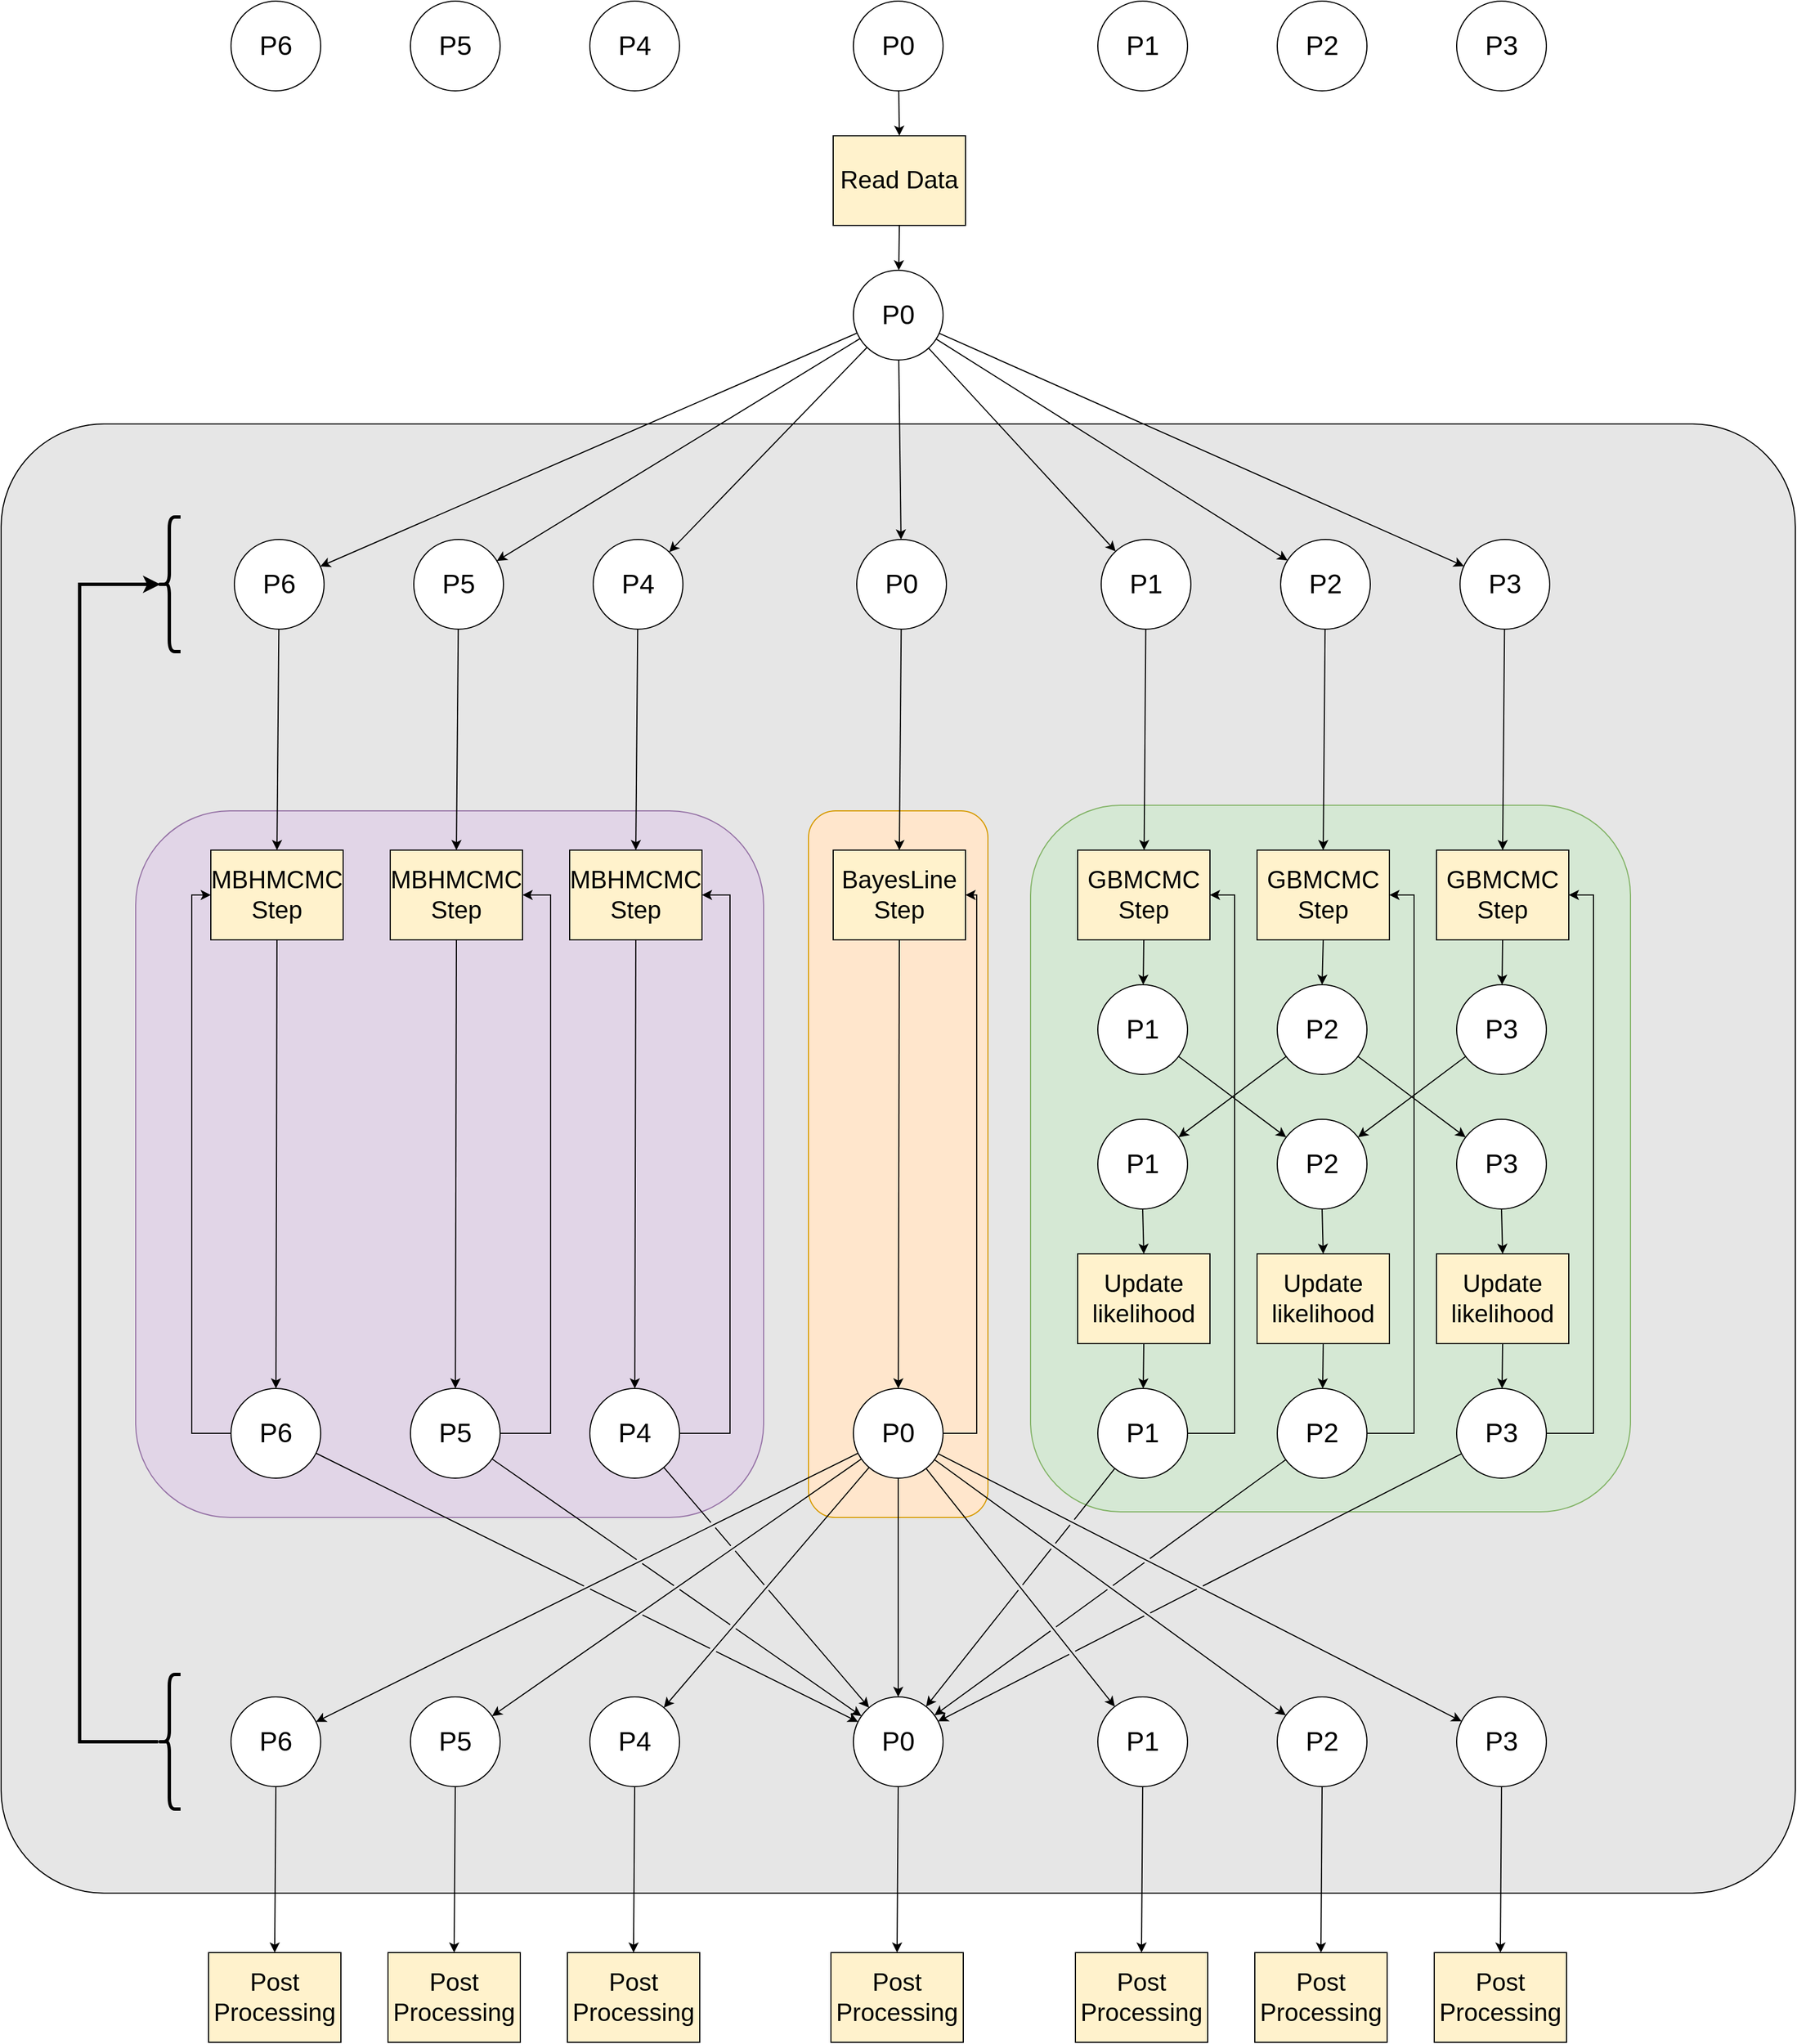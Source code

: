 <mxfile version="14.3.0" type="github">
  <diagram id="ocjEKwFpsV1IeR2hr5S3" name="Page-1">
    <mxGraphModel dx="3707" dy="2530" grid="1" gridSize="10" guides="1" tooltips="1" connect="1" arrows="1" fold="1" page="1" pageScale="1" pageWidth="850" pageHeight="1100" math="0" shadow="0">
      <root>
        <mxCell id="0" />
        <mxCell id="1" parent="0" />
        <mxCell id="KKFM_KyTwlKslKXIKcW2-42" value="" style="rounded=1;whiteSpace=wrap;html=1;strokeColor=#000000;fillColor=#E6E6E6;arcSize=7;" parent="1" vertex="1">
          <mxGeometry x="-800" y="-633" width="1600" height="1310" as="geometry" />
        </mxCell>
        <mxCell id="KKFM_KyTwlKslKXIKcW2-12" value="" style="rounded=1;whiteSpace=wrap;html=1;strokeColor=#d79b00;fontSize=14;fillColor=#ffe6cc;" parent="1" vertex="1">
          <mxGeometry x="-80" y="-288" width="160" height="630" as="geometry" />
        </mxCell>
        <mxCell id="9TntlFMedyVJn60BAklY-58" value="" style="rounded=1;whiteSpace=wrap;html=1;strokeColor=#9673a6;fontSize=14;fillColor=#e1d5e7;" parent="1" vertex="1">
          <mxGeometry x="-680" y="-288" width="560" height="630" as="geometry" />
        </mxCell>
        <mxCell id="fXf3r-uobzJEQX9jouKG-5" value="P0" style="ellipse;whiteSpace=wrap;html=1;fontSize=24;" parent="1" vertex="1">
          <mxGeometry x="-40" y="-770" width="80" height="80" as="geometry" />
        </mxCell>
        <mxCell id="fXf3r-uobzJEQX9jouKG-9" value="P0" style="ellipse;whiteSpace=wrap;html=1;fontSize=24;" parent="1" vertex="1">
          <mxGeometry x="-37" y="-530" width="80" height="80" as="geometry" />
        </mxCell>
        <mxCell id="fXf3r-uobzJEQX9jouKG-16" value="" style="endArrow=classic;html=1;fontSize=24;" parent="1" source="fXf3r-uobzJEQX9jouKG-5" target="fXf3r-uobzJEQX9jouKG-10" edge="1">
          <mxGeometry width="50" height="50" relative="1" as="geometry">
            <mxPoint x="-37" y="-570" as="sourcePoint" />
            <mxPoint x="-27" y="-360" as="targetPoint" />
          </mxGeometry>
        </mxCell>
        <mxCell id="fXf3r-uobzJEQX9jouKG-17" value="" style="endArrow=classic;html=1;fontSize=24;" parent="1" source="fXf3r-uobzJEQX9jouKG-5" target="fXf3r-uobzJEQX9jouKG-11" edge="1">
          <mxGeometry width="50" height="50" relative="1" as="geometry">
            <mxPoint x="-37" y="-570" as="sourcePoint" />
            <mxPoint x="73" y="-370" as="targetPoint" />
          </mxGeometry>
        </mxCell>
        <mxCell id="fXf3r-uobzJEQX9jouKG-19" value="" style="endArrow=classic;html=1;fontSize=24;" parent="1" source="fXf3r-uobzJEQX9jouKG-5" target="fXf3r-uobzJEQX9jouKG-12" edge="1">
          <mxGeometry width="50" height="50" relative="1" as="geometry">
            <mxPoint x="-8.716" y="-571.716" as="sourcePoint" />
            <mxPoint x="333" y="-430" as="targetPoint" />
          </mxGeometry>
        </mxCell>
        <mxCell id="fXf3r-uobzJEQX9jouKG-21" value="" style="endArrow=classic;html=1;fontSize=24;" parent="1" source="fXf3r-uobzJEQX9jouKG-5" target="fXf3r-uobzJEQX9jouKG-9" edge="1">
          <mxGeometry width="50" height="50" relative="1" as="geometry">
            <mxPoint x="83" y="-570" as="sourcePoint" />
            <mxPoint x="3" y="-490" as="targetPoint" />
          </mxGeometry>
        </mxCell>
        <mxCell id="fXf3r-uobzJEQX9jouKG-22" value="BayesLine Step" style="rounded=0;whiteSpace=wrap;html=1;fontSize=22;fillColor=#fff2cc;" parent="1" vertex="1">
          <mxGeometry x="-58" y="-253" width="118" height="80" as="geometry" />
        </mxCell>
        <mxCell id="fXf3r-uobzJEQX9jouKG-26" value="P3" style="ellipse;whiteSpace=wrap;html=1;fontSize=24;" parent="1" vertex="1">
          <mxGeometry x="498" y="-1010" width="80" height="80" as="geometry" />
        </mxCell>
        <mxCell id="fXf3r-uobzJEQX9jouKG-27" value="P2" style="ellipse;whiteSpace=wrap;html=1;fontSize=24;" parent="1" vertex="1">
          <mxGeometry x="338" y="-1010" width="80" height="80" as="geometry" />
        </mxCell>
        <mxCell id="fXf3r-uobzJEQX9jouKG-28" value="&lt;font style=&quot;font-size: 24px&quot;&gt;P1&lt;/font&gt;" style="ellipse;whiteSpace=wrap;html=1;fontSize=24;" parent="1" vertex="1">
          <mxGeometry x="178" y="-1010" width="80" height="80" as="geometry" />
        </mxCell>
        <mxCell id="fXf3r-uobzJEQX9jouKG-29" value="&lt;font style=&quot;font-size: 24px&quot;&gt;P0&lt;/font&gt;" style="ellipse;whiteSpace=wrap;html=1;fontSize=24;" parent="1" vertex="1">
          <mxGeometry x="-40" y="-1010" width="80" height="80" as="geometry" />
        </mxCell>
        <mxCell id="fXf3r-uobzJEQX9jouKG-30" value="Read Data" style="rounded=0;whiteSpace=wrap;html=1;fontSize=22;fillColor=#fff2cc;" parent="1" vertex="1">
          <mxGeometry x="-58" y="-890" width="118" height="80" as="geometry" />
        </mxCell>
        <mxCell id="fXf3r-uobzJEQX9jouKG-31" value="" style="endArrow=classic;html=1;entryX=0.5;entryY=0;entryDx=0;entryDy=0;fontSize=24;" parent="1" source="fXf3r-uobzJEQX9jouKG-29" target="fXf3r-uobzJEQX9jouKG-30" edge="1">
          <mxGeometry width="50" height="50" relative="1" as="geometry">
            <mxPoint x="260" y="-540" as="sourcePoint" />
            <mxPoint x="310" y="-590" as="targetPoint" />
          </mxGeometry>
        </mxCell>
        <mxCell id="fXf3r-uobzJEQX9jouKG-32" value="" style="endArrow=classic;html=1;exitX=0.5;exitY=1;exitDx=0;exitDy=0;fontSize=24;" parent="1" source="fXf3r-uobzJEQX9jouKG-30" target="fXf3r-uobzJEQX9jouKG-5" edge="1">
          <mxGeometry width="50" height="50" relative="1" as="geometry">
            <mxPoint x="260" y="-540" as="sourcePoint" />
            <mxPoint x="310" y="-590" as="targetPoint" />
          </mxGeometry>
        </mxCell>
        <mxCell id="fXf3r-uobzJEQX9jouKG-42" value="" style="endArrow=classic;html=1;exitX=0.5;exitY=1;exitDx=0;exitDy=0;fontSize=24;" parent="1" source="fXf3r-uobzJEQX9jouKG-22" target="fXf3r-uobzJEQX9jouKG-100" edge="1">
          <mxGeometry width="50" height="50" relative="1" as="geometry">
            <mxPoint x="220" y="-178" as="sourcePoint" />
            <mxPoint y="-98" as="targetPoint" />
          </mxGeometry>
        </mxCell>
        <mxCell id="fXf3r-uobzJEQX9jouKG-63" value="" style="endArrow=classic;html=1;entryX=0.5;entryY=0;entryDx=0;entryDy=0;fontSize=24;" parent="1" source="fXf3r-uobzJEQX9jouKG-9" target="fXf3r-uobzJEQX9jouKG-22" edge="1">
          <mxGeometry relative="1" as="geometry">
            <mxPoint y="-298" as="sourcePoint" />
            <mxPoint x="260" y="-78" as="targetPoint" />
          </mxGeometry>
        </mxCell>
        <mxCell id="fXf3r-uobzJEQX9jouKG-93" value="" style="endArrow=classic;html=1;entryX=0.5;entryY=0;entryDx=0;entryDy=0;fontSize=24;" parent="1" edge="1">
          <mxGeometry width="50" height="50" relative="1" as="geometry">
            <mxPoint x="200" y="-200" as="sourcePoint" />
            <mxPoint x="420" y="-280" as="targetPoint" />
          </mxGeometry>
        </mxCell>
        <mxCell id="KKFM_KyTwlKslKXIKcW2-18" style="edgeStyle=orthogonalEdgeStyle;rounded=0;jumpStyle=gap;orthogonalLoop=1;jettySize=auto;html=1;entryX=1;entryY=0.5;entryDx=0;entryDy=0;" parent="1" source="fXf3r-uobzJEQX9jouKG-100" target="fXf3r-uobzJEQX9jouKG-22" edge="1">
          <mxGeometry relative="1" as="geometry">
            <Array as="points">
              <mxPoint x="70" y="267" />
              <mxPoint x="70" y="-213" />
            </Array>
          </mxGeometry>
        </mxCell>
        <mxCell id="fXf3r-uobzJEQX9jouKG-100" value="P0" style="ellipse;whiteSpace=wrap;html=1;fontSize=24;" parent="1" vertex="1">
          <mxGeometry x="-40" y="227" width="80" height="80" as="geometry" />
        </mxCell>
        <mxCell id="KKFM_KyTwlKslKXIKcW2-38" style="edgeStyle=orthogonalEdgeStyle;rounded=0;jumpStyle=gap;orthogonalLoop=1;jettySize=auto;html=1;" parent="1" source="fXf3r-uobzJEQX9jouKG-116" target="KKFM_KyTwlKslKXIKcW2-31" edge="1">
          <mxGeometry relative="1" as="geometry" />
        </mxCell>
        <mxCell id="fXf3r-uobzJEQX9jouKG-116" value="P0" style="ellipse;whiteSpace=wrap;html=1;fontSize=24;" parent="1" vertex="1">
          <mxGeometry x="-40" y="502" width="80" height="80" as="geometry" />
        </mxCell>
        <mxCell id="fXf3r-uobzJEQX9jouKG-117" value="" style="endArrow=classic;html=1;fontSize=24;" parent="1" source="fXf3r-uobzJEQX9jouKG-100" target="fXf3r-uobzJEQX9jouKG-116" edge="1">
          <mxGeometry width="50" height="50" relative="1" as="geometry">
            <mxPoint x="190" y="162" as="sourcePoint" />
            <mxPoint x="240" y="112" as="targetPoint" />
          </mxGeometry>
        </mxCell>
        <mxCell id="KKFM_KyTwlKslKXIKcW2-41" style="edgeStyle=orthogonalEdgeStyle;rounded=0;jumpStyle=gap;orthogonalLoop=1;jettySize=auto;html=1;" parent="1" source="fXf3r-uobzJEQX9jouKG-129" target="KKFM_KyTwlKslKXIKcW2-34" edge="1">
          <mxGeometry relative="1" as="geometry" />
        </mxCell>
        <mxCell id="fXf3r-uobzJEQX9jouKG-129" value="P3" style="ellipse;whiteSpace=wrap;html=1;fontSize=24;" parent="1" vertex="1">
          <mxGeometry x="498" y="502" width="80" height="80" as="geometry" />
        </mxCell>
        <mxCell id="KKFM_KyTwlKslKXIKcW2-40" style="edgeStyle=orthogonalEdgeStyle;rounded=0;jumpStyle=gap;orthogonalLoop=1;jettySize=auto;html=1;" parent="1" source="fXf3r-uobzJEQX9jouKG-130" target="KKFM_KyTwlKslKXIKcW2-33" edge="1">
          <mxGeometry relative="1" as="geometry" />
        </mxCell>
        <mxCell id="fXf3r-uobzJEQX9jouKG-130" value="P2" style="ellipse;whiteSpace=wrap;html=1;fontSize=24;" parent="1" vertex="1">
          <mxGeometry x="338" y="502" width="80" height="80" as="geometry" />
        </mxCell>
        <mxCell id="KKFM_KyTwlKslKXIKcW2-39" style="edgeStyle=orthogonalEdgeStyle;rounded=0;jumpStyle=gap;orthogonalLoop=1;jettySize=auto;html=1;" parent="1" source="fXf3r-uobzJEQX9jouKG-131" target="KKFM_KyTwlKslKXIKcW2-32" edge="1">
          <mxGeometry relative="1" as="geometry" />
        </mxCell>
        <mxCell id="fXf3r-uobzJEQX9jouKG-131" value="P1" style="ellipse;whiteSpace=wrap;html=1;fontSize=24;" parent="1" vertex="1">
          <mxGeometry x="178" y="502" width="80" height="80" as="geometry" />
        </mxCell>
        <mxCell id="9TntlFMedyVJn60BAklY-5" value="P6" style="ellipse;whiteSpace=wrap;html=1;fontSize=24;" parent="1" vertex="1">
          <mxGeometry x="-595" y="-1010" width="80" height="80" as="geometry" />
        </mxCell>
        <mxCell id="9TntlFMedyVJn60BAklY-6" value="P5" style="ellipse;whiteSpace=wrap;html=1;fontSize=24;" parent="1" vertex="1">
          <mxGeometry x="-435" y="-1010" width="80" height="80" as="geometry" />
        </mxCell>
        <mxCell id="9TntlFMedyVJn60BAklY-7" value="P4" style="ellipse;whiteSpace=wrap;html=1;fontSize=24;" parent="1" vertex="1">
          <mxGeometry x="-275" y="-1010" width="80" height="80" as="geometry" />
        </mxCell>
        <mxCell id="9TntlFMedyVJn60BAklY-16" value="" style="endArrow=classic;html=1;labelBackgroundColor=none;fontSize=14;" parent="1" source="fXf3r-uobzJEQX9jouKG-5" target="9TntlFMedyVJn60BAklY-12" edge="1">
          <mxGeometry width="50" height="50" relative="1" as="geometry">
            <mxPoint x="-492" y="-490" as="sourcePoint" />
            <mxPoint x="-442" y="-540" as="targetPoint" />
          </mxGeometry>
        </mxCell>
        <mxCell id="9TntlFMedyVJn60BAklY-17" value="" style="endArrow=classic;html=1;labelBackgroundColor=none;fontSize=14;" parent="1" source="fXf3r-uobzJEQX9jouKG-5" target="9TntlFMedyVJn60BAklY-13" edge="1">
          <mxGeometry width="50" height="50" relative="1" as="geometry">
            <mxPoint x="-492" y="-490" as="sourcePoint" />
            <mxPoint x="-442" y="-540" as="targetPoint" />
          </mxGeometry>
        </mxCell>
        <mxCell id="9TntlFMedyVJn60BAklY-18" value="" style="endArrow=classic;html=1;labelBackgroundColor=none;fontSize=14;" parent="1" source="fXf3r-uobzJEQX9jouKG-5" target="9TntlFMedyVJn60BAklY-14" edge="1">
          <mxGeometry width="50" height="50" relative="1" as="geometry">
            <mxPoint x="-492" y="-490" as="sourcePoint" />
            <mxPoint x="-442" y="-540" as="targetPoint" />
          </mxGeometry>
        </mxCell>
        <mxCell id="9TntlFMedyVJn60BAklY-20" value="MBHMCMC Step" style="rounded=0;whiteSpace=wrap;html=1;fontSize=22;fillColor=#fff2cc;" parent="1" vertex="1">
          <mxGeometry x="-613" y="-253" width="118" height="80" as="geometry" />
        </mxCell>
        <mxCell id="9TntlFMedyVJn60BAklY-21" value="MBHMCMC Step" style="rounded=0;whiteSpace=wrap;html=1;fontSize=22;fillColor=#fff2cc;" parent="1" vertex="1">
          <mxGeometry x="-453" y="-253" width="118" height="80" as="geometry" />
        </mxCell>
        <mxCell id="9TntlFMedyVJn60BAklY-22" value="MBHMCMC Step" style="rounded=0;whiteSpace=wrap;html=1;fontSize=22;fillColor=#fff2cc;" parent="1" vertex="1">
          <mxGeometry x="-293" y="-253" width="118" height="80" as="geometry" />
        </mxCell>
        <mxCell id="9TntlFMedyVJn60BAklY-29" value="" style="endArrow=classic;html=1;labelBackgroundColor=none;fontSize=14;entryX=0.5;entryY=0;entryDx=0;entryDy=0;" parent="1" source="9TntlFMedyVJn60BAklY-12" target="9TntlFMedyVJn60BAklY-20" edge="1">
          <mxGeometry width="50" height="50" relative="1" as="geometry">
            <mxPoint x="-555" y="-298" as="sourcePoint" />
            <mxPoint x="-275" y="-138" as="targetPoint" />
          </mxGeometry>
        </mxCell>
        <mxCell id="9TntlFMedyVJn60BAklY-30" value="" style="endArrow=classic;html=1;labelBackgroundColor=none;fontSize=14;entryX=0.5;entryY=0;entryDx=0;entryDy=0;" parent="1" source="9TntlFMedyVJn60BAklY-13" target="9TntlFMedyVJn60BAklY-21" edge="1">
          <mxGeometry width="50" height="50" relative="1" as="geometry">
            <mxPoint x="-395" y="-298" as="sourcePoint" />
            <mxPoint x="-275" y="-138" as="targetPoint" />
          </mxGeometry>
        </mxCell>
        <mxCell id="9TntlFMedyVJn60BAklY-31" value="" style="endArrow=classic;html=1;labelBackgroundColor=none;fontSize=14;entryX=0.5;entryY=0;entryDx=0;entryDy=0;" parent="1" source="9TntlFMedyVJn60BAklY-14" target="9TntlFMedyVJn60BAklY-22" edge="1">
          <mxGeometry width="50" height="50" relative="1" as="geometry">
            <mxPoint x="-235" y="-298" as="sourcePoint" />
            <mxPoint x="-275" y="-138" as="targetPoint" />
          </mxGeometry>
        </mxCell>
        <mxCell id="9TntlFMedyVJn60BAklY-55" style="edgeStyle=orthogonalEdgeStyle;rounded=0;orthogonalLoop=1;jettySize=auto;html=1;entryX=0;entryY=0.5;entryDx=0;entryDy=0;labelBackgroundColor=none;fontSize=24;" parent="1" source="9TntlFMedyVJn60BAklY-34" target="9TntlFMedyVJn60BAklY-20" edge="1">
          <mxGeometry relative="1" as="geometry">
            <Array as="points">
              <mxPoint x="-630" y="267" />
              <mxPoint x="-630" y="-213" />
            </Array>
          </mxGeometry>
        </mxCell>
        <mxCell id="9TntlFMedyVJn60BAklY-34" value="P6" style="ellipse;whiteSpace=wrap;html=1;fontSize=24;" parent="1" vertex="1">
          <mxGeometry x="-595" y="227" width="80" height="80" as="geometry" />
        </mxCell>
        <mxCell id="9TntlFMedyVJn60BAklY-56" style="edgeStyle=orthogonalEdgeStyle;rounded=0;orthogonalLoop=1;jettySize=auto;html=1;entryX=1;entryY=0.5;entryDx=0;entryDy=0;labelBackgroundColor=none;fontSize=24;" parent="1" source="9TntlFMedyVJn60BAklY-35" target="9TntlFMedyVJn60BAklY-21" edge="1">
          <mxGeometry relative="1" as="geometry">
            <Array as="points">
              <mxPoint x="-310" y="267" />
              <mxPoint x="-310" y="-213" />
            </Array>
          </mxGeometry>
        </mxCell>
        <mxCell id="9TntlFMedyVJn60BAklY-35" value="P5" style="ellipse;whiteSpace=wrap;html=1;fontSize=24;" parent="1" vertex="1">
          <mxGeometry x="-435" y="227" width="80" height="80" as="geometry" />
        </mxCell>
        <mxCell id="9TntlFMedyVJn60BAklY-57" style="edgeStyle=orthogonalEdgeStyle;rounded=0;orthogonalLoop=1;jettySize=auto;html=1;entryX=1;entryY=0.5;entryDx=0;entryDy=0;labelBackgroundColor=none;fontSize=24;" parent="1" source="9TntlFMedyVJn60BAklY-36" target="9TntlFMedyVJn60BAklY-22" edge="1">
          <mxGeometry relative="1" as="geometry">
            <Array as="points">
              <mxPoint x="-150" y="267" />
              <mxPoint x="-150" y="-213" />
            </Array>
          </mxGeometry>
        </mxCell>
        <mxCell id="9TntlFMedyVJn60BAklY-36" value="P4" style="ellipse;whiteSpace=wrap;html=1;fontSize=24;" parent="1" vertex="1">
          <mxGeometry x="-275" y="227" width="80" height="80" as="geometry" />
        </mxCell>
        <mxCell id="KKFM_KyTwlKslKXIKcW2-35" style="edgeStyle=orthogonalEdgeStyle;rounded=0;jumpStyle=gap;orthogonalLoop=1;jettySize=auto;html=1;" parent="1" source="9TntlFMedyVJn60BAklY-38" target="KKFM_KyTwlKslKXIKcW2-28" edge="1">
          <mxGeometry relative="1" as="geometry" />
        </mxCell>
        <mxCell id="9TntlFMedyVJn60BAklY-38" value="P6" style="ellipse;whiteSpace=wrap;html=1;fontSize=24;" parent="1" vertex="1">
          <mxGeometry x="-595" y="502" width="80" height="80" as="geometry" />
        </mxCell>
        <mxCell id="KKFM_KyTwlKslKXIKcW2-36" style="edgeStyle=orthogonalEdgeStyle;rounded=0;jumpStyle=gap;orthogonalLoop=1;jettySize=auto;html=1;" parent="1" source="9TntlFMedyVJn60BAklY-39" target="KKFM_KyTwlKslKXIKcW2-29" edge="1">
          <mxGeometry relative="1" as="geometry" />
        </mxCell>
        <mxCell id="9TntlFMedyVJn60BAklY-39" value="P5" style="ellipse;whiteSpace=wrap;html=1;fontSize=24;" parent="1" vertex="1">
          <mxGeometry x="-435" y="502" width="80" height="80" as="geometry" />
        </mxCell>
        <mxCell id="KKFM_KyTwlKslKXIKcW2-37" style="edgeStyle=orthogonalEdgeStyle;rounded=0;jumpStyle=gap;orthogonalLoop=1;jettySize=auto;html=1;" parent="1" source="9TntlFMedyVJn60BAklY-40" target="KKFM_KyTwlKslKXIKcW2-30" edge="1">
          <mxGeometry relative="1" as="geometry" />
        </mxCell>
        <mxCell id="9TntlFMedyVJn60BAklY-40" value="P4" style="ellipse;whiteSpace=wrap;html=1;fontSize=24;" parent="1" vertex="1">
          <mxGeometry x="-275" y="502" width="80" height="80" as="geometry" />
        </mxCell>
        <mxCell id="9TntlFMedyVJn60BAklY-43" value="" style="endArrow=classic;html=1;labelBackgroundColor=none;fontSize=14;exitX=0.5;exitY=1;exitDx=0;exitDy=0;" parent="1" source="9TntlFMedyVJn60BAklY-20" target="9TntlFMedyVJn60BAklY-34" edge="1">
          <mxGeometry relative="1" as="geometry">
            <mxPoint x="-435" y="22" as="sourcePoint" />
            <mxPoint x="-335" y="22" as="targetPoint" />
          </mxGeometry>
        </mxCell>
        <mxCell id="9TntlFMedyVJn60BAklY-45" value="" style="endArrow=classic;html=1;labelBackgroundColor=none;fontSize=14;exitX=0.5;exitY=1;exitDx=0;exitDy=0;" parent="1" source="9TntlFMedyVJn60BAklY-21" target="9TntlFMedyVJn60BAklY-35" edge="1">
          <mxGeometry relative="1" as="geometry">
            <mxPoint x="-435" y="22" as="sourcePoint" />
            <mxPoint x="-335" y="22" as="targetPoint" />
          </mxGeometry>
        </mxCell>
        <mxCell id="9TntlFMedyVJn60BAklY-47" value="" style="endArrow=classic;html=1;labelBackgroundColor=none;fontSize=14;exitX=0.5;exitY=1;exitDx=0;exitDy=0;" parent="1" source="9TntlFMedyVJn60BAklY-22" target="9TntlFMedyVJn60BAklY-36" edge="1">
          <mxGeometry relative="1" as="geometry">
            <mxPoint x="-435" y="22" as="sourcePoint" />
            <mxPoint x="-335" y="22" as="targetPoint" />
          </mxGeometry>
        </mxCell>
        <mxCell id="KKFM_KyTwlKslKXIKcW2-1" value="" style="endArrow=classic;html=1;jumpStyle=gap;" parent="1" source="fXf3r-uobzJEQX9jouKG-100" target="fXf3r-uobzJEQX9jouKG-131" edge="1">
          <mxGeometry width="50" height="50" relative="1" as="geometry">
            <mxPoint x="460" y="442" as="sourcePoint" />
            <mxPoint x="510" y="392" as="targetPoint" />
          </mxGeometry>
        </mxCell>
        <mxCell id="KKFM_KyTwlKslKXIKcW2-2" value="" style="endArrow=classic;html=1;jumpStyle=gap;" parent="1" source="fXf3r-uobzJEQX9jouKG-100" target="fXf3r-uobzJEQX9jouKG-130" edge="1">
          <mxGeometry width="50" height="50" relative="1" as="geometry">
            <mxPoint x="32.151" y="345.307" as="sourcePoint" />
            <mxPoint x="147.812" y="518.718" as="targetPoint" />
          </mxGeometry>
        </mxCell>
        <mxCell id="KKFM_KyTwlKslKXIKcW2-3" value="" style="endArrow=classic;html=1;jumpStyle=gap;" parent="1" source="fXf3r-uobzJEQX9jouKG-100" target="fXf3r-uobzJEQX9jouKG-129" edge="1">
          <mxGeometry width="50" height="50" relative="1" as="geometry">
            <mxPoint x="42" y="336" as="sourcePoint" />
            <mxPoint x="298" y="528" as="targetPoint" />
          </mxGeometry>
        </mxCell>
        <mxCell id="KKFM_KyTwlKslKXIKcW2-5" value="" style="endArrow=classic;html=1;jumpStyle=gap;" parent="1" source="fXf3r-uobzJEQX9jouKG-100" target="9TntlFMedyVJn60BAklY-38" edge="1">
          <mxGeometry width="50" height="50" relative="1" as="geometry">
            <mxPoint x="940" y="322" as="sourcePoint" />
            <mxPoint x="990" y="272" as="targetPoint" />
          </mxGeometry>
        </mxCell>
        <mxCell id="KKFM_KyTwlKslKXIKcW2-6" value="" style="endArrow=classic;html=1;jumpStyle=gap;" parent="1" source="fXf3r-uobzJEQX9jouKG-100" target="9TntlFMedyVJn60BAklY-39" edge="1">
          <mxGeometry width="50" height="50" relative="1" as="geometry">
            <mxPoint x="940" y="322" as="sourcePoint" />
            <mxPoint x="990" y="272" as="targetPoint" />
          </mxGeometry>
        </mxCell>
        <mxCell id="KKFM_KyTwlKslKXIKcW2-7" value="" style="endArrow=classic;html=1;jumpStyle=gap;" parent="1" source="fXf3r-uobzJEQX9jouKG-100" target="9TntlFMedyVJn60BAklY-40" edge="1">
          <mxGeometry width="50" height="50" relative="1" as="geometry">
            <mxPoint x="940" y="322" as="sourcePoint" />
            <mxPoint x="990" y="272" as="targetPoint" />
          </mxGeometry>
        </mxCell>
        <mxCell id="KKFM_KyTwlKslKXIKcW2-9" value="" style="endArrow=classic;html=1;jumpStyle=gap;" parent="1" source="9TntlFMedyVJn60BAklY-34" target="fXf3r-uobzJEQX9jouKG-116" edge="1">
          <mxGeometry width="50" height="50" relative="1" as="geometry">
            <mxPoint x="940" y="322" as="sourcePoint" />
            <mxPoint x="990" y="272" as="targetPoint" />
          </mxGeometry>
        </mxCell>
        <mxCell id="KKFM_KyTwlKslKXIKcW2-10" value="" style="endArrow=classic;html=1;jumpStyle=gap;" parent="1" source="9TntlFMedyVJn60BAklY-35" target="fXf3r-uobzJEQX9jouKG-116" edge="1">
          <mxGeometry width="50" height="50" relative="1" as="geometry">
            <mxPoint x="940" y="322" as="sourcePoint" />
            <mxPoint x="990" y="272" as="targetPoint" />
          </mxGeometry>
        </mxCell>
        <mxCell id="KKFM_KyTwlKslKXIKcW2-11" value="" style="endArrow=classic;html=1;jumpStyle=gap;" parent="1" source="9TntlFMedyVJn60BAklY-36" target="fXf3r-uobzJEQX9jouKG-116" edge="1">
          <mxGeometry width="50" height="50" relative="1" as="geometry">
            <mxPoint x="940" y="322" as="sourcePoint" />
            <mxPoint x="990" y="272" as="targetPoint" />
          </mxGeometry>
        </mxCell>
        <mxCell id="9TntlFMedyVJn60BAklY-1" value="" style="rounded=1;whiteSpace=wrap;html=1;strokeColor=#82b366;fontSize=14;fillColor=#d5e8d4;" parent="1" vertex="1">
          <mxGeometry x="118" y="-293" width="535" height="630" as="geometry" />
        </mxCell>
        <mxCell id="fXf3r-uobzJEQX9jouKG-10" value="P1" style="ellipse;whiteSpace=wrap;html=1;fontSize=24;" parent="1" vertex="1">
          <mxGeometry x="181" y="-530" width="80" height="80" as="geometry" />
        </mxCell>
        <mxCell id="fXf3r-uobzJEQX9jouKG-11" value="P2" style="ellipse;whiteSpace=wrap;html=1;fontSize=24;" parent="1" vertex="1">
          <mxGeometry x="341" y="-530" width="80" height="80" as="geometry" />
        </mxCell>
        <mxCell id="fXf3r-uobzJEQX9jouKG-12" value="P3" style="ellipse;whiteSpace=wrap;html=1;fontSize=24;" parent="1" vertex="1">
          <mxGeometry x="501" y="-530" width="80" height="80" as="geometry" />
        </mxCell>
        <mxCell id="fXf3r-uobzJEQX9jouKG-23" value="GBMCMC Step" style="rounded=0;whiteSpace=wrap;html=1;fontSize=22;fillColor=#fff2cc;" parent="1" vertex="1">
          <mxGeometry x="160" y="-253" width="118" height="80" as="geometry" />
        </mxCell>
        <mxCell id="fXf3r-uobzJEQX9jouKG-24" value="GBMCMC Step" style="rounded=0;whiteSpace=wrap;html=1;fontSize=22;fillColor=#fff2cc;" parent="1" vertex="1">
          <mxGeometry x="320" y="-253" width="118" height="80" as="geometry" />
        </mxCell>
        <mxCell id="fXf3r-uobzJEQX9jouKG-25" value="GBMCMC Step" style="rounded=0;whiteSpace=wrap;html=1;fontSize=22;fillColor=#fff2cc;" parent="1" vertex="1">
          <mxGeometry x="480" y="-253" width="118" height="80" as="geometry" />
        </mxCell>
        <mxCell id="fXf3r-uobzJEQX9jouKG-33" value="P3" style="ellipse;whiteSpace=wrap;html=1;fontSize=24;" parent="1" vertex="1">
          <mxGeometry x="498" y="-133" width="80" height="80" as="geometry" />
        </mxCell>
        <mxCell id="fXf3r-uobzJEQX9jouKG-34" value="P2" style="ellipse;whiteSpace=wrap;html=1;fontSize=24;" parent="1" vertex="1">
          <mxGeometry x="338" y="-133" width="80" height="80" as="geometry" />
        </mxCell>
        <mxCell id="fXf3r-uobzJEQX9jouKG-35" value="P1" style="ellipse;whiteSpace=wrap;html=1;fontSize=24;" parent="1" vertex="1">
          <mxGeometry x="178" y="-133" width="80" height="80" as="geometry" />
        </mxCell>
        <mxCell id="fXf3r-uobzJEQX9jouKG-43" value="" style="endArrow=classic;html=1;exitX=0.5;exitY=1;exitDx=0;exitDy=0;fontSize=24;" parent="1" source="fXf3r-uobzJEQX9jouKG-23" target="fXf3r-uobzJEQX9jouKG-35" edge="1">
          <mxGeometry width="50" height="50" relative="1" as="geometry">
            <mxPoint x="278" y="-213" as="sourcePoint" />
            <mxPoint x="328" y="-263" as="targetPoint" />
          </mxGeometry>
        </mxCell>
        <mxCell id="fXf3r-uobzJEQX9jouKG-47" value="" style="endArrow=classic;html=1;exitX=0.5;exitY=1;exitDx=0;exitDy=0;entryX=0.5;entryY=0;entryDx=0;entryDy=0;fontSize=24;" parent="1" source="fXf3r-uobzJEQX9jouKG-24" target="fXf3r-uobzJEQX9jouKG-34" edge="1">
          <mxGeometry width="50" height="50" relative="1" as="geometry">
            <mxPoint x="278" y="-213" as="sourcePoint" />
            <mxPoint x="328" y="-263" as="targetPoint" />
          </mxGeometry>
        </mxCell>
        <mxCell id="fXf3r-uobzJEQX9jouKG-48" value="" style="endArrow=classic;html=1;exitX=0.5;exitY=1;exitDx=0;exitDy=0;fontSize=24;" parent="1" source="fXf3r-uobzJEQX9jouKG-25" target="fXf3r-uobzJEQX9jouKG-33" edge="1">
          <mxGeometry width="50" height="50" relative="1" as="geometry">
            <mxPoint x="278" y="-213" as="sourcePoint" />
            <mxPoint x="328" y="-263" as="targetPoint" />
          </mxGeometry>
        </mxCell>
        <mxCell id="fXf3r-uobzJEQX9jouKG-49" value="P3" style="ellipse;whiteSpace=wrap;html=1;fontSize=24;" parent="1" vertex="1">
          <mxGeometry x="498" y="-13" width="80" height="80" as="geometry" />
        </mxCell>
        <mxCell id="fXf3r-uobzJEQX9jouKG-50" value="P2" style="ellipse;whiteSpace=wrap;html=1;fontSize=24;" parent="1" vertex="1">
          <mxGeometry x="338" y="-13" width="80" height="80" as="geometry" />
        </mxCell>
        <mxCell id="fXf3r-uobzJEQX9jouKG-51" value="P1" style="ellipse;whiteSpace=wrap;html=1;fontSize=24;" parent="1" vertex="1">
          <mxGeometry x="178" y="-13" width="80" height="80" as="geometry" />
        </mxCell>
        <mxCell id="fXf3r-uobzJEQX9jouKG-75" value="" style="endArrow=classic;html=1;fontSize=24;" parent="1" source="fXf3r-uobzJEQX9jouKG-10" target="fXf3r-uobzJEQX9jouKG-23" edge="1">
          <mxGeometry relative="1" as="geometry">
            <mxPoint x="218" y="-298" as="sourcePoint" />
            <mxPoint x="217.83" y="-148" as="targetPoint" />
          </mxGeometry>
        </mxCell>
        <mxCell id="fXf3r-uobzJEQX9jouKG-77" value="" style="endArrow=classic;html=1;entryX=0.5;entryY=0;entryDx=0;entryDy=0;fontSize=24;" parent="1" source="fXf3r-uobzJEQX9jouKG-11" target="fXf3r-uobzJEQX9jouKG-24" edge="1">
          <mxGeometry relative="1" as="geometry">
            <mxPoint x="378" y="-298" as="sourcePoint" />
            <mxPoint x="377.83" y="-148" as="targetPoint" />
          </mxGeometry>
        </mxCell>
        <mxCell id="fXf3r-uobzJEQX9jouKG-79" value="" style="endArrow=classic;html=1;entryX=0.5;entryY=0;entryDx=0;entryDy=0;fontSize=24;" parent="1" source="fXf3r-uobzJEQX9jouKG-12" target="fXf3r-uobzJEQX9jouKG-25" edge="1">
          <mxGeometry relative="1" as="geometry">
            <mxPoint x="538" y="-298" as="sourcePoint" />
            <mxPoint x="537.83" y="-148" as="targetPoint" />
          </mxGeometry>
        </mxCell>
        <mxCell id="fXf3r-uobzJEQX9jouKG-83" value="" style="endArrow=classic;html=1;fontSize=24;" parent="1" source="fXf3r-uobzJEQX9jouKG-35" target="fXf3r-uobzJEQX9jouKG-50" edge="1">
          <mxGeometry width="50" height="50" relative="1" as="geometry">
            <mxPoint x="206.11" y="-49.521" as="sourcePoint" />
            <mxPoint x="278" y="-13" as="targetPoint" />
          </mxGeometry>
        </mxCell>
        <mxCell id="fXf3r-uobzJEQX9jouKG-84" value="" style="endArrow=classic;html=1;fontSize=24;" parent="1" source="fXf3r-uobzJEQX9jouKG-34" target="fXf3r-uobzJEQX9jouKG-51" edge="1">
          <mxGeometry width="50" height="50" relative="1" as="geometry">
            <mxPoint x="89.89" y="-49.521" as="sourcePoint" />
            <mxPoint x="318" y="-13" as="targetPoint" />
          </mxGeometry>
        </mxCell>
        <mxCell id="fXf3r-uobzJEQX9jouKG-85" value="" style="endArrow=classic;html=1;fontSize=24;" parent="1" source="fXf3r-uobzJEQX9jouKG-34" target="fXf3r-uobzJEQX9jouKG-49" edge="1">
          <mxGeometry width="50" height="50" relative="1" as="geometry">
            <mxPoint x="228" y="157" as="sourcePoint" />
            <mxPoint x="578" y="57" as="targetPoint" />
          </mxGeometry>
        </mxCell>
        <mxCell id="fXf3r-uobzJEQX9jouKG-87" value="" style="endArrow=classic;html=1;fontSize=24;" parent="1" source="fXf3r-uobzJEQX9jouKG-33" target="fXf3r-uobzJEQX9jouKG-50" edge="1">
          <mxGeometry width="50" height="50" relative="1" as="geometry">
            <mxPoint x="228" y="157" as="sourcePoint" />
            <mxPoint x="478" y="-13" as="targetPoint" />
          </mxGeometry>
        </mxCell>
        <mxCell id="fXf3r-uobzJEQX9jouKG-89" value="Update likelihood" style="rounded=0;whiteSpace=wrap;html=1;fontSize=22;fillColor=#fff2cc;" parent="1" vertex="1">
          <mxGeometry x="480" y="107" width="118" height="80" as="geometry" />
        </mxCell>
        <mxCell id="fXf3r-uobzJEQX9jouKG-90" value="Update likelihood" style="rounded=0;whiteSpace=wrap;html=1;fontSize=22;fillColor=#fff2cc;" parent="1" vertex="1">
          <mxGeometry x="320" y="107" width="118" height="80" as="geometry" />
        </mxCell>
        <mxCell id="fXf3r-uobzJEQX9jouKG-91" value="Update likelihood" style="rounded=0;whiteSpace=wrap;html=1;fontSize=22;fillColor=#fff2cc;" parent="1" vertex="1">
          <mxGeometry x="160" y="107" width="118" height="80" as="geometry" />
        </mxCell>
        <mxCell id="fXf3r-uobzJEQX9jouKG-94" value="" style="endArrow=classic;html=1;exitX=0.5;exitY=1;exitDx=0;exitDy=0;entryX=0.5;entryY=0;entryDx=0;entryDy=0;fontSize=24;" parent="1" source="fXf3r-uobzJEQX9jouKG-51" target="fXf3r-uobzJEQX9jouKG-91" edge="1">
          <mxGeometry width="50" height="50" relative="1" as="geometry">
            <mxPoint x="228" y="37" as="sourcePoint" />
            <mxPoint x="278" y="-13" as="targetPoint" />
          </mxGeometry>
        </mxCell>
        <mxCell id="fXf3r-uobzJEQX9jouKG-95" value="" style="endArrow=classic;html=1;exitX=0.5;exitY=1;exitDx=0;exitDy=0;entryX=0.5;entryY=0;entryDx=0;entryDy=0;fontSize=24;" parent="1" source="fXf3r-uobzJEQX9jouKG-50" target="fXf3r-uobzJEQX9jouKG-90" edge="1">
          <mxGeometry width="50" height="50" relative="1" as="geometry">
            <mxPoint x="228" y="37" as="sourcePoint" />
            <mxPoint x="278" y="-13" as="targetPoint" />
          </mxGeometry>
        </mxCell>
        <mxCell id="fXf3r-uobzJEQX9jouKG-96" value="" style="endArrow=classic;html=1;exitX=0.5;exitY=1;exitDx=0;exitDy=0;entryX=0.5;entryY=0;entryDx=0;entryDy=0;fontSize=24;" parent="1" source="fXf3r-uobzJEQX9jouKG-49" target="fXf3r-uobzJEQX9jouKG-89" edge="1">
          <mxGeometry width="50" height="50" relative="1" as="geometry">
            <mxPoint x="228" y="37" as="sourcePoint" />
            <mxPoint x="278" y="-13" as="targetPoint" />
          </mxGeometry>
        </mxCell>
        <mxCell id="KKFM_KyTwlKslKXIKcW2-16" style="edgeStyle=orthogonalEdgeStyle;rounded=0;jumpStyle=gap;orthogonalLoop=1;jettySize=auto;html=1;entryX=1;entryY=0.5;entryDx=0;entryDy=0;" parent="1" source="fXf3r-uobzJEQX9jouKG-97" target="fXf3r-uobzJEQX9jouKG-25" edge="1">
          <mxGeometry relative="1" as="geometry">
            <Array as="points">
              <mxPoint x="620" y="267" />
              <mxPoint x="620" y="-213" />
            </Array>
          </mxGeometry>
        </mxCell>
        <mxCell id="fXf3r-uobzJEQX9jouKG-97" value="P3" style="ellipse;whiteSpace=wrap;html=1;fontSize=24;" parent="1" vertex="1">
          <mxGeometry x="498" y="227" width="80" height="80" as="geometry" />
        </mxCell>
        <mxCell id="KKFM_KyTwlKslKXIKcW2-14" style="edgeStyle=orthogonalEdgeStyle;rounded=0;jumpStyle=gap;orthogonalLoop=1;jettySize=auto;html=1;entryX=1;entryY=0.5;entryDx=0;entryDy=0;" parent="1" source="fXf3r-uobzJEQX9jouKG-98" target="fXf3r-uobzJEQX9jouKG-24" edge="1">
          <mxGeometry relative="1" as="geometry">
            <mxPoint x="418" y="-213" as="targetPoint" />
            <Array as="points">
              <mxPoint x="460" y="267" />
              <mxPoint x="460" y="-213" />
            </Array>
          </mxGeometry>
        </mxCell>
        <mxCell id="fXf3r-uobzJEQX9jouKG-98" value="P2" style="ellipse;whiteSpace=wrap;html=1;fontSize=24;" parent="1" vertex="1">
          <mxGeometry x="338" y="227" width="80" height="80" as="geometry" />
        </mxCell>
        <mxCell id="KKFM_KyTwlKslKXIKcW2-13" style="edgeStyle=orthogonalEdgeStyle;rounded=0;jumpStyle=gap;orthogonalLoop=1;jettySize=auto;html=1;entryX=1;entryY=0.5;entryDx=0;entryDy=0;" parent="1" source="fXf3r-uobzJEQX9jouKG-99" target="fXf3r-uobzJEQX9jouKG-23" edge="1">
          <mxGeometry relative="1" as="geometry">
            <Array as="points">
              <mxPoint x="300" y="267" />
              <mxPoint x="300" y="-213" />
            </Array>
          </mxGeometry>
        </mxCell>
        <mxCell id="fXf3r-uobzJEQX9jouKG-99" value="P1" style="ellipse;whiteSpace=wrap;html=1;fontSize=24;" parent="1" vertex="1">
          <mxGeometry x="178" y="227" width="80" height="80" as="geometry" />
        </mxCell>
        <mxCell id="fXf3r-uobzJEQX9jouKG-123" value="" style="endArrow=classic;html=1;exitX=0.5;exitY=1;exitDx=0;exitDy=0;fontSize=24;labelBackgroundColor=none;" parent="1" source="fXf3r-uobzJEQX9jouKG-91" target="fXf3r-uobzJEQX9jouKG-99" edge="1">
          <mxGeometry relative="1" as="geometry">
            <mxPoint x="108" y="77" as="sourcePoint" />
            <mxPoint x="208" y="77" as="targetPoint" />
          </mxGeometry>
        </mxCell>
        <mxCell id="fXf3r-uobzJEQX9jouKG-125" value="" style="endArrow=classic;html=1;exitX=0.5;exitY=1;exitDx=0;exitDy=0;fontSize=24;labelBackgroundColor=none;" parent="1" source="fXf3r-uobzJEQX9jouKG-90" target="fXf3r-uobzJEQX9jouKG-98" edge="1">
          <mxGeometry relative="1" as="geometry">
            <mxPoint x="108" y="77" as="sourcePoint" />
            <mxPoint x="208" y="77" as="targetPoint" />
          </mxGeometry>
        </mxCell>
        <mxCell id="fXf3r-uobzJEQX9jouKG-127" value="" style="endArrow=classic;html=1;exitX=0.5;exitY=1;exitDx=0;exitDy=0;fontSize=24;labelBackgroundColor=none;" parent="1" source="fXf3r-uobzJEQX9jouKG-89" target="fXf3r-uobzJEQX9jouKG-97" edge="1">
          <mxGeometry relative="1" as="geometry">
            <mxPoint x="528" y="187" as="sourcePoint" />
            <mxPoint x="548" y="277" as="targetPoint" />
          </mxGeometry>
        </mxCell>
        <mxCell id="fXf3r-uobzJEQX9jouKG-118" value="" style="endArrow=classic;html=1;fontSize=24;jumpStyle=gap;" parent="1" source="fXf3r-uobzJEQX9jouKG-99" target="fXf3r-uobzJEQX9jouKG-116" edge="1">
          <mxGeometry width="50" height="50" relative="1" as="geometry">
            <mxPoint x="190" y="162" as="sourcePoint" />
            <mxPoint x="240" y="112" as="targetPoint" />
          </mxGeometry>
        </mxCell>
        <mxCell id="fXf3r-uobzJEQX9jouKG-119" value="" style="endArrow=classic;html=1;fontSize=24;jumpStyle=gap;" parent="1" source="fXf3r-uobzJEQX9jouKG-98" target="fXf3r-uobzJEQX9jouKG-116" edge="1">
          <mxGeometry width="50" height="50" relative="1" as="geometry">
            <mxPoint x="190" y="162" as="sourcePoint" />
            <mxPoint x="240" y="112" as="targetPoint" />
          </mxGeometry>
        </mxCell>
        <mxCell id="fXf3r-uobzJEQX9jouKG-120" value="" style="endArrow=classic;html=1;fontSize=24;jumpStyle=gap;" parent="1" source="fXf3r-uobzJEQX9jouKG-97" target="fXf3r-uobzJEQX9jouKG-116" edge="1">
          <mxGeometry width="50" height="50" relative="1" as="geometry">
            <mxPoint x="190" y="162" as="sourcePoint" />
            <mxPoint x="240" y="112" as="targetPoint" />
          </mxGeometry>
        </mxCell>
        <mxCell id="9TntlFMedyVJn60BAklY-12" value="P6" style="ellipse;whiteSpace=wrap;html=1;fontSize=24;" parent="1" vertex="1">
          <mxGeometry x="-592" y="-530" width="80" height="80" as="geometry" />
        </mxCell>
        <mxCell id="9TntlFMedyVJn60BAklY-13" value="P5" style="ellipse;whiteSpace=wrap;html=1;fontSize=24;" parent="1" vertex="1">
          <mxGeometry x="-432" y="-530" width="80" height="80" as="geometry" />
        </mxCell>
        <mxCell id="9TntlFMedyVJn60BAklY-14" value="P4" style="ellipse;whiteSpace=wrap;html=1;fontSize=24;" parent="1" vertex="1">
          <mxGeometry x="-272" y="-530" width="80" height="80" as="geometry" />
        </mxCell>
        <mxCell id="KKFM_KyTwlKslKXIKcW2-25" style="edgeStyle=orthogonalEdgeStyle;rounded=0;jumpStyle=gap;orthogonalLoop=1;jettySize=auto;html=1;entryX=0.1;entryY=0.5;entryDx=0;entryDy=0;entryPerimeter=0;strokeWidth=3;" parent="1" source="KKFM_KyTwlKslKXIKcW2-21" target="KKFM_KyTwlKslKXIKcW2-24" edge="1">
          <mxGeometry relative="1" as="geometry">
            <Array as="points">
              <mxPoint x="-730" y="542" />
              <mxPoint x="-730" y="-490" />
            </Array>
          </mxGeometry>
        </mxCell>
        <mxCell id="KKFM_KyTwlKslKXIKcW2-21" value="" style="shape=curlyBracket;whiteSpace=wrap;html=1;rounded=1;strokeColor=#000000;fillColor=#E6E6E6;strokeWidth=3;" parent="1" vertex="1">
          <mxGeometry x="-660" y="482" width="20" height="120" as="geometry" />
        </mxCell>
        <mxCell id="KKFM_KyTwlKslKXIKcW2-24" value="" style="shape=curlyBracket;whiteSpace=wrap;html=1;rounded=1;strokeColor=#000000;fillColor=#E6E6E6;strokeWidth=3;" parent="1" vertex="1">
          <mxGeometry x="-660" y="-550" width="20" height="120" as="geometry" />
        </mxCell>
        <mxCell id="KKFM_KyTwlKslKXIKcW2-28" value="Post Processing" style="rounded=0;whiteSpace=wrap;html=1;fontSize=22;fillColor=#fff2cc;" parent="1" vertex="1">
          <mxGeometry x="-615" y="730" width="118" height="80" as="geometry" />
        </mxCell>
        <mxCell id="KKFM_KyTwlKslKXIKcW2-29" value="Post Processing" style="rounded=0;whiteSpace=wrap;html=1;fontSize=22;fillColor=#fff2cc;" parent="1" vertex="1">
          <mxGeometry x="-455" y="730" width="118" height="80" as="geometry" />
        </mxCell>
        <mxCell id="KKFM_KyTwlKslKXIKcW2-30" value="Post Processing" style="rounded=0;whiteSpace=wrap;html=1;fontSize=22;fillColor=#fff2cc;" parent="1" vertex="1">
          <mxGeometry x="-295" y="730" width="118" height="80" as="geometry" />
        </mxCell>
        <mxCell id="KKFM_KyTwlKslKXIKcW2-31" value="Post Processing" style="rounded=0;whiteSpace=wrap;html=1;fontSize=22;fillColor=#fff2cc;" parent="1" vertex="1">
          <mxGeometry x="-60" y="730" width="118" height="80" as="geometry" />
        </mxCell>
        <mxCell id="KKFM_KyTwlKslKXIKcW2-32" value="Post Processing" style="rounded=0;whiteSpace=wrap;html=1;fontSize=22;fillColor=#fff2cc;" parent="1" vertex="1">
          <mxGeometry x="158" y="730" width="118" height="80" as="geometry" />
        </mxCell>
        <mxCell id="KKFM_KyTwlKslKXIKcW2-33" value="Post Processing" style="rounded=0;whiteSpace=wrap;html=1;fontSize=22;fillColor=#fff2cc;" parent="1" vertex="1">
          <mxGeometry x="318" y="730" width="118" height="80" as="geometry" />
        </mxCell>
        <mxCell id="KKFM_KyTwlKslKXIKcW2-34" value="Post Processing" style="rounded=0;whiteSpace=wrap;html=1;fontSize=22;fillColor=#fff2cc;" parent="1" vertex="1">
          <mxGeometry x="478" y="730" width="118" height="80" as="geometry" />
        </mxCell>
      </root>
    </mxGraphModel>
  </diagram>
</mxfile>
